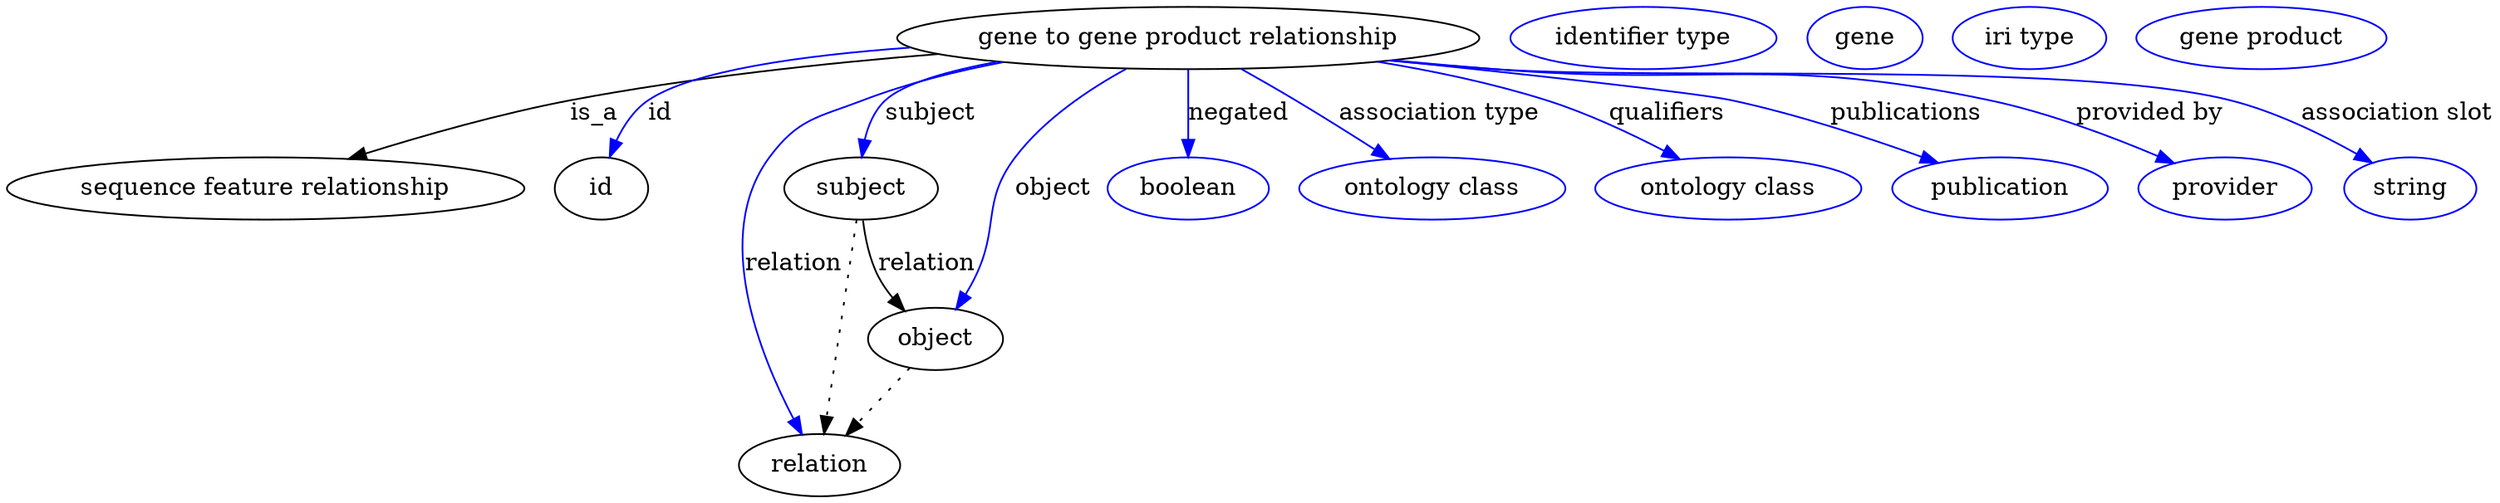 digraph {
	graph [bb="0,0,1178.5,281"];
	node [label="\N"];
	"gene to gene product relationship"	 [height=0.5,
		label="gene to gene product relationship",
		pos="565.23,263",
		width=3.5551];
	"sequence feature relationship"	 [height=0.5,
		pos="113.23,177",
		width=3.1453];
	"gene to gene product relationship" -> "sequence feature relationship"	 [label=is_a,
		lp="273.51,220",
		pos="e,155.44,193.82 450.41,255.02 393.21,249.63 323.29,240.87 261.68,227 228.93,219.63 193.25,207.74 165.07,197.4"];
	id	 [height=0.5,
		pos="271.23,177",
		width=0.75];
	"gene to gene product relationship" -> id	 [color=blue,
		label=id,
		lp="307.68,220",
		pos="e,277.29,194.66 445.15,256.64 387.19,251.59 325.14,242.67 301.34,227 292.89,221.44 286.45,212.6 281.74,203.9",
		style=solid];
	subject	 [height=0.5,
		pos="404.23,177",
		width=0.97656];
	"gene to gene product relationship" -> subject	 [color=blue,
		label=subject,
		lp="442.06,220",
		pos="e,406.2,195.06 482.32,249.2 456.02,243.37 431.25,235.85 421.58,227 415.29,221.24 411.28,213.09 408.72,205.03",
		style=solid];
	relation	 [height=0.5,
		pos="384.23,18",
		width=1.031];
	"gene to gene product relationship" -> relation	 [color=blue,
		label=relation,
		lp="368.61,134",
		pos="e,374.83,35.476 480.33,249.41 456.45,244.03 430.83,236.73 408.23,227 384.68,216.86 374.11,216.56 360.23,195 330.42,148.68 353.54,\
81.424 370.48,44.586",
		style=solid];
	object	 [height=0.5,
		pos="444.23,91",
		width=0.88096];
	"gene to gene product relationship" -> object	 [color=blue,
		label=object,
		lp="501.34,177",
		pos="e,452.95,108.39 536.94,245.26 519.51,233.03 497.91,215.36 484.02,195 466.06,168.67 473.12,156.57 461.23,127 459.99,123.92 458.62,\
120.73 457.21,117.58",
		style=solid];
	negated	 [color=blue,
		height=0.5,
		label=boolean,
		pos="565.23,177",
		width=1.0584];
	"gene to gene product relationship" -> negated	 [color=blue,
		label=negated,
		lp="587,220",
		pos="e,565.23,195.21 565.23,244.76 565.23,233.36 565.23,218.43 565.23,205.49",
		style=solid];
	"association type"	 [color=blue,
		height=0.5,
		label="ontology class",
		pos="682.23,177",
		width=1.6931];
	"gene to gene product relationship" -> "association type"	 [color=blue,
		label="association type",
		lp="676.14,220",
		pos="e,659.21,193.92 589.47,245.18 607.32,232.07 631.72,214.13 651.02,199.94",
		style=solid];
	qualifiers	 [color=blue,
		height=0.5,
		label="ontology class",
		pos="822.23,177",
		width=1.6931];
	"gene to gene product relationship" -> qualifiers	 [color=blue,
		label=qualifiers,
		lp="782.28,220",
		pos="e,795.07,193.38 646.14,248.98 671.82,243.43 700.08,236.14 725.23,227 746.16,219.39 768.31,208.24 786.16,198.39",
		style=solid];
	publications	 [color=blue,
		height=0.5,
		label=publication,
		pos="951.23,177",
		width=1.3859];
	"gene to gene product relationship" -> publications	 [color=blue,
		label=publications,
		lp="893.45,220",
		pos="e,918.67,190.82 657.34,250.48 721.1,241.66 797.12,230.78 812.23,227 845.47,218.69 881.87,205.44 909.08,194.66",
		style=solid];
	"provided by"	 [color=blue,
		height=0.5,
		label=provider,
		pos="1059.2,177",
		width=1.1129];
	"gene to gene product relationship" -> "provided by"	 [color=blue,
		label="provided by",
		lp="1008.9,220",
		pos="e,1032,190.35 656.53,250.33 671.78,248.41 687.44,246.55 702.23,245 803.77,234.35 831.72,249.82 931.23,227 963.19,219.67 997.73,205.8 \
1022.9,194.52",
		style=solid];
	"association slot"	 [color=blue,
		height=0.5,
		label=string,
		pos="1148.2,177",
		width=0.8403];
	"gene to gene product relationship" -> "association slot"	 [color=blue,
		label="association slot",
		lp="1126.2,220",
		pos="e,1127.3,190.39 655.39,250.13 670.99,248.2 687.06,246.39 702.23,245 778.46,238.01 972.14,246.24 1046.2,227 1071.9,220.33 1098.8,\
206.84 1118.5,195.55",
		style=solid];
	association_id	 [color=blue,
		height=0.5,
		label="identifier type",
		pos="770.23,263",
		width=1.652];
	subject -> relation	 [pos="e,386.5,36.027 401.94,158.76 398.47,131.21 391.87,78.735 387.78,46.223",
		style=dotted];
	subject -> object	 [label=relation,
		lp="440.61,134",
		pos="e,430.65,107.46 407.81,158.87 410.12,149.13 413.61,137.08 418.47,127 420.26,123.29 422.43,119.56 424.74,115.97"];
	"gene to gene product relationship_subject"	 [color=blue,
		height=0.5,
		label=gene,
		pos="874.23,263",
		width=0.75];
	"gene to gene product relationship_relation"	 [color=blue,
		height=0.5,
		label="iri type",
		pos="954.23,263",
		width=0.9834];
	object -> relation	 [pos="e,398,34.752 430.62,74.435 422.92,65.075 413.16,53.191 404.57,42.745",
		style=dotted];
	"gene to gene product relationship_object"	 [color=blue,
		height=0.5,
		label="gene product",
		pos="1063.2,263",
		width=1.5563];
}
